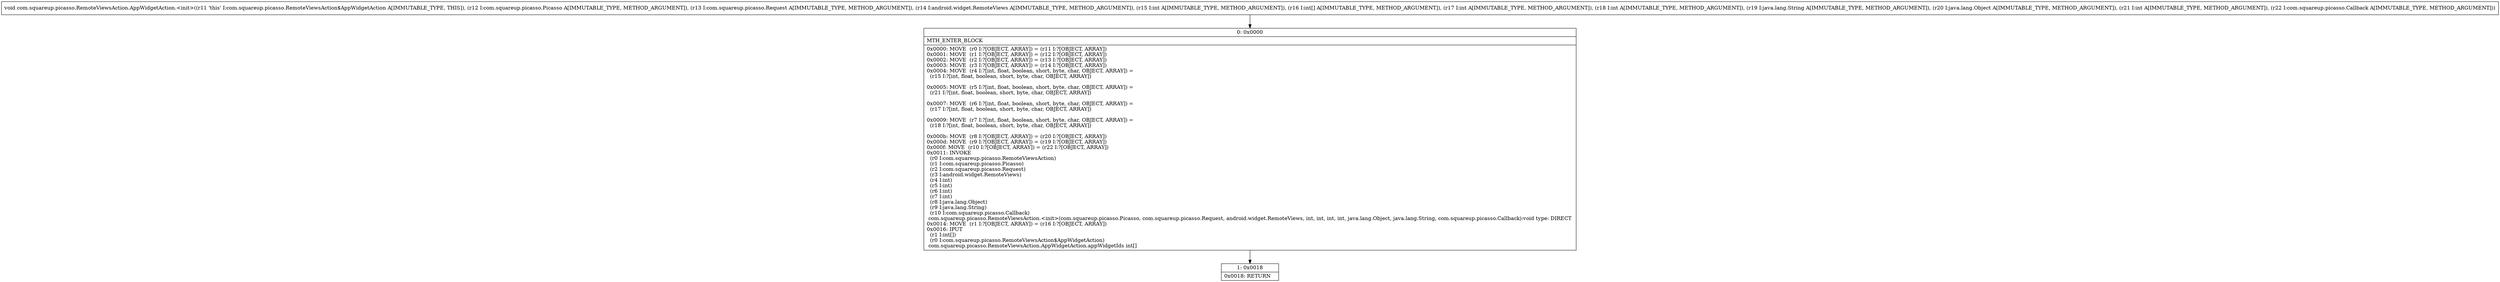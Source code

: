 digraph "CFG forcom.squareup.picasso.RemoteViewsAction.AppWidgetAction.\<init\>(Lcom\/squareup\/picasso\/Picasso;Lcom\/squareup\/picasso\/Request;Landroid\/widget\/RemoteViews;I[IIILjava\/lang\/String;Ljava\/lang\/Object;ILcom\/squareup\/picasso\/Callback;)V" {
Node_0 [shape=record,label="{0\:\ 0x0000|MTH_ENTER_BLOCK\l|0x0000: MOVE  (r0 I:?[OBJECT, ARRAY]) = (r11 I:?[OBJECT, ARRAY]) \l0x0001: MOVE  (r1 I:?[OBJECT, ARRAY]) = (r12 I:?[OBJECT, ARRAY]) \l0x0002: MOVE  (r2 I:?[OBJECT, ARRAY]) = (r13 I:?[OBJECT, ARRAY]) \l0x0003: MOVE  (r3 I:?[OBJECT, ARRAY]) = (r14 I:?[OBJECT, ARRAY]) \l0x0004: MOVE  (r4 I:?[int, float, boolean, short, byte, char, OBJECT, ARRAY]) = \l  (r15 I:?[int, float, boolean, short, byte, char, OBJECT, ARRAY])\l \l0x0005: MOVE  (r5 I:?[int, float, boolean, short, byte, char, OBJECT, ARRAY]) = \l  (r21 I:?[int, float, boolean, short, byte, char, OBJECT, ARRAY])\l \l0x0007: MOVE  (r6 I:?[int, float, boolean, short, byte, char, OBJECT, ARRAY]) = \l  (r17 I:?[int, float, boolean, short, byte, char, OBJECT, ARRAY])\l \l0x0009: MOVE  (r7 I:?[int, float, boolean, short, byte, char, OBJECT, ARRAY]) = \l  (r18 I:?[int, float, boolean, short, byte, char, OBJECT, ARRAY])\l \l0x000b: MOVE  (r8 I:?[OBJECT, ARRAY]) = (r20 I:?[OBJECT, ARRAY]) \l0x000d: MOVE  (r9 I:?[OBJECT, ARRAY]) = (r19 I:?[OBJECT, ARRAY]) \l0x000f: MOVE  (r10 I:?[OBJECT, ARRAY]) = (r22 I:?[OBJECT, ARRAY]) \l0x0011: INVOKE  \l  (r0 I:com.squareup.picasso.RemoteViewsAction)\l  (r1 I:com.squareup.picasso.Picasso)\l  (r2 I:com.squareup.picasso.Request)\l  (r3 I:android.widget.RemoteViews)\l  (r4 I:int)\l  (r5 I:int)\l  (r6 I:int)\l  (r7 I:int)\l  (r8 I:java.lang.Object)\l  (r9 I:java.lang.String)\l  (r10 I:com.squareup.picasso.Callback)\l com.squareup.picasso.RemoteViewsAction.\<init\>(com.squareup.picasso.Picasso, com.squareup.picasso.Request, android.widget.RemoteViews, int, int, int, int, java.lang.Object, java.lang.String, com.squareup.picasso.Callback):void type: DIRECT \l0x0014: MOVE  (r1 I:?[OBJECT, ARRAY]) = (r16 I:?[OBJECT, ARRAY]) \l0x0016: IPUT  \l  (r1 I:int[])\l  (r0 I:com.squareup.picasso.RemoteViewsAction$AppWidgetAction)\l com.squareup.picasso.RemoteViewsAction.AppWidgetAction.appWidgetIds int[] \l}"];
Node_1 [shape=record,label="{1\:\ 0x0018|0x0018: RETURN   \l}"];
MethodNode[shape=record,label="{void com.squareup.picasso.RemoteViewsAction.AppWidgetAction.\<init\>((r11 'this' I:com.squareup.picasso.RemoteViewsAction$AppWidgetAction A[IMMUTABLE_TYPE, THIS]), (r12 I:com.squareup.picasso.Picasso A[IMMUTABLE_TYPE, METHOD_ARGUMENT]), (r13 I:com.squareup.picasso.Request A[IMMUTABLE_TYPE, METHOD_ARGUMENT]), (r14 I:android.widget.RemoteViews A[IMMUTABLE_TYPE, METHOD_ARGUMENT]), (r15 I:int A[IMMUTABLE_TYPE, METHOD_ARGUMENT]), (r16 I:int[] A[IMMUTABLE_TYPE, METHOD_ARGUMENT]), (r17 I:int A[IMMUTABLE_TYPE, METHOD_ARGUMENT]), (r18 I:int A[IMMUTABLE_TYPE, METHOD_ARGUMENT]), (r19 I:java.lang.String A[IMMUTABLE_TYPE, METHOD_ARGUMENT]), (r20 I:java.lang.Object A[IMMUTABLE_TYPE, METHOD_ARGUMENT]), (r21 I:int A[IMMUTABLE_TYPE, METHOD_ARGUMENT]), (r22 I:com.squareup.picasso.Callback A[IMMUTABLE_TYPE, METHOD_ARGUMENT])) }"];
MethodNode -> Node_0;
Node_0 -> Node_1;
}

